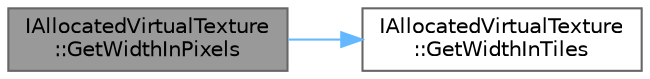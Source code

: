 digraph "IAllocatedVirtualTexture::GetWidthInPixels"
{
 // INTERACTIVE_SVG=YES
 // LATEX_PDF_SIZE
  bgcolor="transparent";
  edge [fontname=Helvetica,fontsize=10,labelfontname=Helvetica,labelfontsize=10];
  node [fontname=Helvetica,fontsize=10,shape=box,height=0.2,width=0.4];
  rankdir="LR";
  Node1 [id="Node000001",label="IAllocatedVirtualTexture\l::GetWidthInPixels",height=0.2,width=0.4,color="gray40", fillcolor="grey60", style="filled", fontcolor="black",tooltip=" "];
  Node1 -> Node2 [id="edge1_Node000001_Node000002",color="steelblue1",style="solid",tooltip=" "];
  Node2 [id="Node000002",label="IAllocatedVirtualTexture\l::GetWidthInTiles",height=0.2,width=0.4,color="grey40", fillcolor="white", style="filled",URL="$dc/d35/classIAllocatedVirtualTexture.html#a782a709e86fb51283121d206e8e6da00",tooltip=" "];
}
